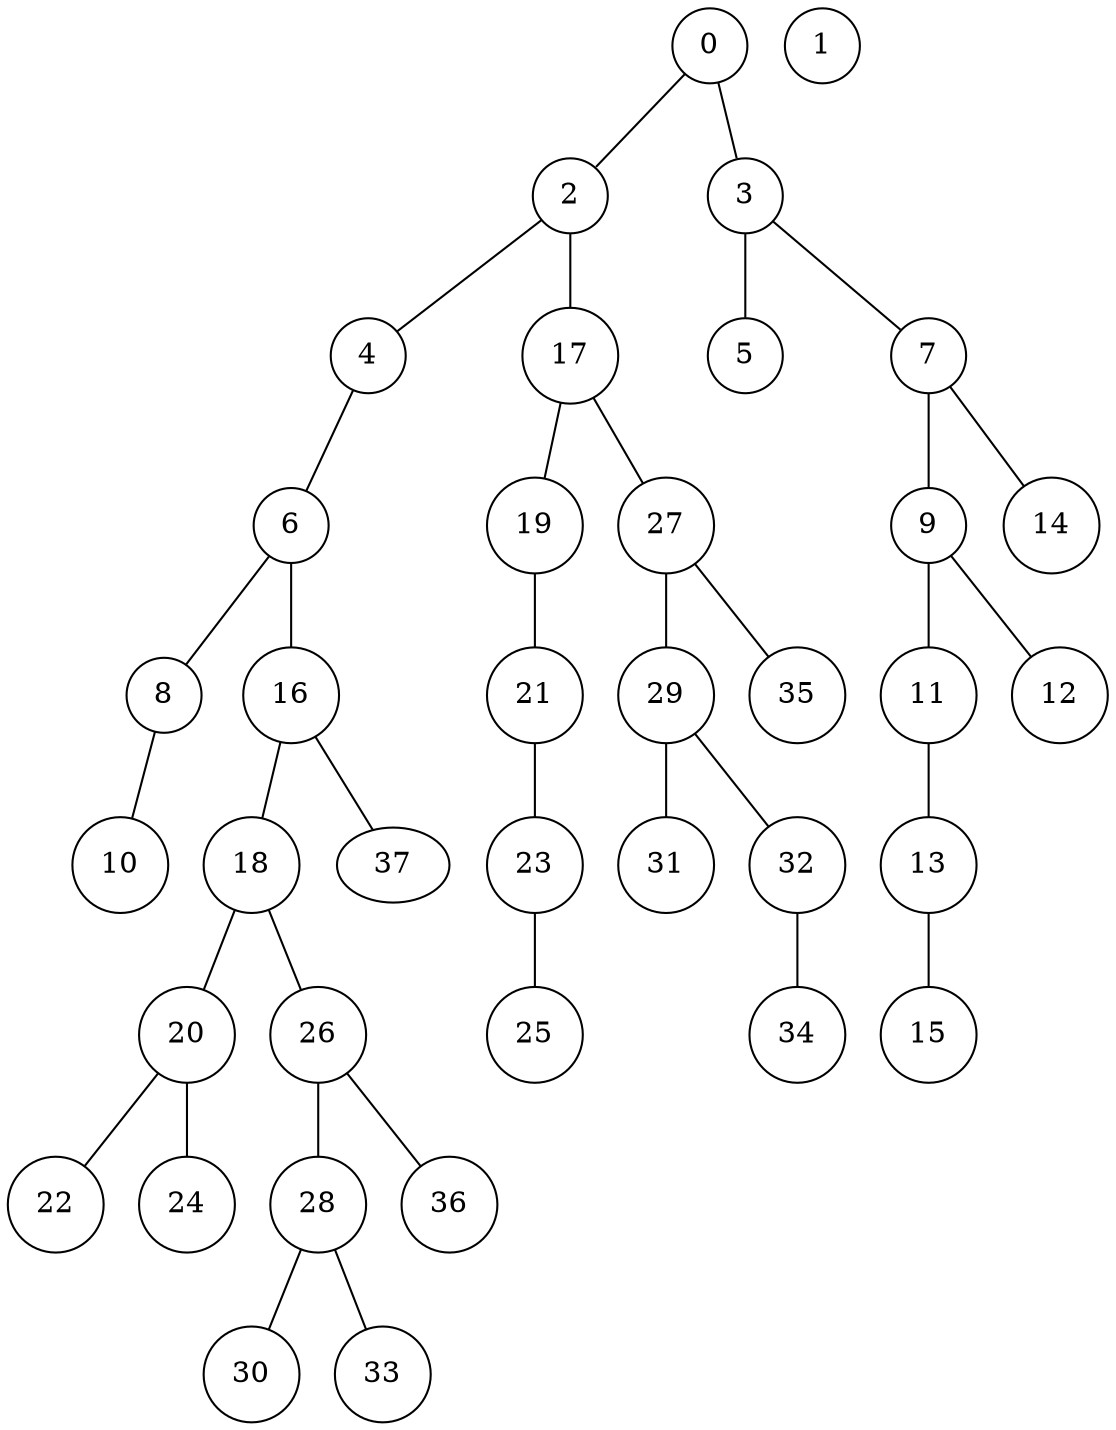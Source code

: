 graph "Decision Tree" {
bgcolor=white;
0 [shape=circle];
1 [shape=circle];
0 -- 2;
2 [shape=circle];
0 -- 3;
3 [shape=circle];
2 -- 4;
4 [shape=circle];
3 -- 5;
5 [shape=circle];
4 -- 6;
6 [shape=circle];
3 -- 7;
7 [shape=circle];
6 -- 8;
8 [shape=circle];
7 -- 9;
9 [shape=circle];
8 -- 10;
10 [shape=circle];
9 -- 11;
11 [shape=circle];
9 -- 12;
12 [shape=circle];
11 -- 13;
13 [shape=circle];
7 -- 14;
14 [shape=circle];
13 -- 15;
15 [shape=circle];
6 -- 16;
16 [shape=circle];
2 -- 17;
17 [shape=circle];
16 -- 18;
18 [shape=circle];
17 -- 19;
19 [shape=circle];
18 -- 20;
20 [shape=circle];
19 -- 21;
21 [shape=circle];
20 -- 22;
22 [shape=circle];
21 -- 23;
23 [shape=circle];
20 -- 24;
24 [shape=circle];
23 -- 25;
25 [shape=circle];
18 -- 26;
26 [shape=circle];
17 -- 27;
27 [shape=circle];
26 -- 28;
28 [shape=circle];
27 -- 29;
29 [shape=circle];
28 -- 30;
30 [shape=circle];
29 -- 31;
31 [shape=circle];
29 -- 32;
32 [shape=circle];
28 -- 33;
33 [shape=circle];
32 -- 34;
34 [shape=circle];
27 -- 35;
35 [shape=circle];
26 -- 36;
36 [shape=circle];
16 -- 37;
}
